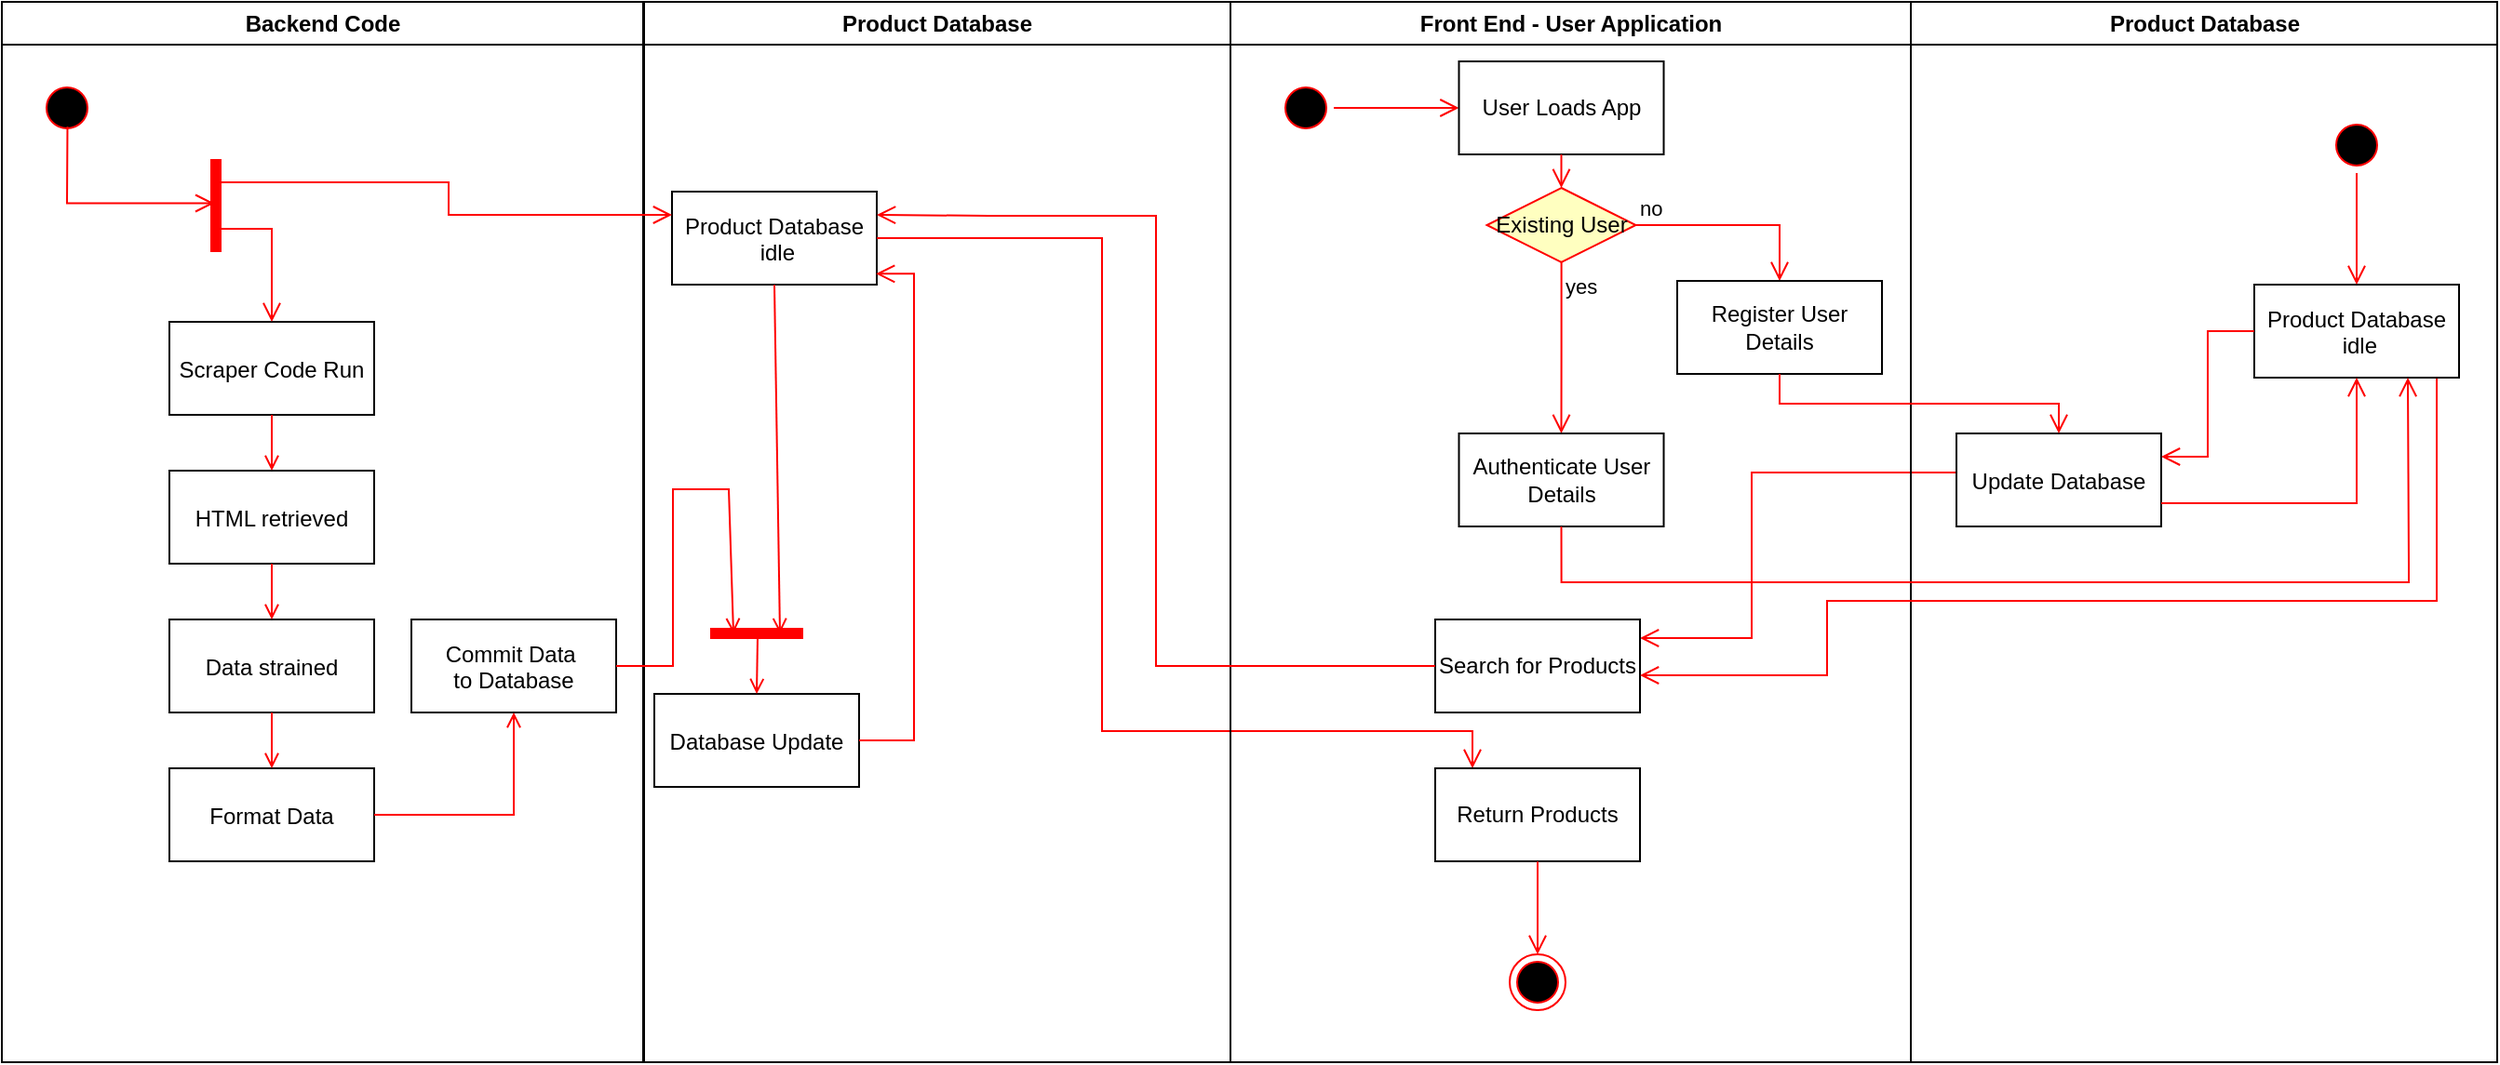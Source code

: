 <mxfile version="24.2.1" type="github">
  <diagram name="Page-1" id="e7e014a7-5840-1c2e-5031-d8a46d1fe8dd">
    <mxGraphModel dx="1517" dy="1009" grid="1" gridSize="10" guides="1" tooltips="1" connect="1" arrows="1" fold="1" page="1" pageScale="1" pageWidth="1169" pageHeight="826" background="none" math="0" shadow="0">
      <root>
        <mxCell id="0" />
        <mxCell id="1" parent="0" />
        <mxCell id="2" value="Backend Code" style="swimlane;whiteSpace=wrap" parent="1" vertex="1">
          <mxGeometry x="100" y="128" width="344.5" height="570" as="geometry" />
        </mxCell>
        <mxCell id="5" value="" style="ellipse;shape=startState;fillColor=#000000;strokeColor=#ff0000;" parent="2" vertex="1">
          <mxGeometry x="20" y="42" width="30" height="30" as="geometry" />
        </mxCell>
        <mxCell id="6" value="" style="edgeStyle=elbowEdgeStyle;elbow=horizontal;verticalAlign=bottom;endArrow=open;endSize=8;strokeColor=#FF0000;endFill=1;rounded=0;entryX=0.475;entryY=0.559;entryDx=0;entryDy=0;exitX=0.508;exitY=0.838;exitDx=0;exitDy=0;entryPerimeter=0;exitPerimeter=0;" parent="2" source="5" target="GlpMm1AC5LMR_M8RA__O-44" edge="1">
          <mxGeometry x="100" y="40" as="geometry">
            <mxPoint x="275" y="152" as="targetPoint" />
            <mxPoint x="130" y="57" as="sourcePoint" />
            <Array as="points">
              <mxPoint x="35" y="92" />
            </Array>
          </mxGeometry>
        </mxCell>
        <mxCell id="8" value="Scraper Code Run" style="" parent="2" vertex="1">
          <mxGeometry x="90" y="172" width="110" height="50" as="geometry" />
        </mxCell>
        <mxCell id="10" value="HTML retrieved" style="" parent="2" vertex="1">
          <mxGeometry x="90" y="252" width="110" height="50" as="geometry" />
        </mxCell>
        <mxCell id="GlpMm1AC5LMR_M8RA__O-44" value="" style="shape=line;strokeWidth=6;strokeColor=#ff0000;rotation=90" vertex="1" parent="2">
          <mxGeometry x="90" y="102" width="50" height="15" as="geometry" />
        </mxCell>
        <mxCell id="GlpMm1AC5LMR_M8RA__O-48" value="" style="edgeStyle=elbowEdgeStyle;elbow=horizontal;verticalAlign=bottom;endArrow=open;endSize=8;strokeColor=#FF0000;endFill=1;rounded=0;entryX=0.5;entryY=0;entryDx=0;entryDy=0;exitX=0.75;exitY=0.5;exitDx=0;exitDy=0;exitPerimeter=0;" edge="1" parent="2" source="GlpMm1AC5LMR_M8RA__O-44" target="8">
          <mxGeometry x="10" y="-60" as="geometry">
            <mxPoint x="90" y="168" as="targetPoint" />
            <mxPoint x="120" y="110" as="sourcePoint" />
            <Array as="points">
              <mxPoint x="145" y="142" />
            </Array>
          </mxGeometry>
        </mxCell>
        <mxCell id="GlpMm1AC5LMR_M8RA__O-49" value="Data strained" style="" vertex="1" parent="2">
          <mxGeometry x="90" y="332" width="110" height="50" as="geometry" />
        </mxCell>
        <mxCell id="GlpMm1AC5LMR_M8RA__O-51" value="Format Data" style="" vertex="1" parent="2">
          <mxGeometry x="90" y="412" width="110" height="50" as="geometry" />
        </mxCell>
        <mxCell id="GlpMm1AC5LMR_M8RA__O-52" value="Commit Data &#xa;to Database" style="" vertex="1" parent="2">
          <mxGeometry x="220" y="332" width="110" height="50" as="geometry" />
        </mxCell>
        <mxCell id="GlpMm1AC5LMR_M8RA__O-54" value="" style="endArrow=open;strokeColor=#FF0000;endFill=1;rounded=0;exitX=0.5;exitY=1;exitDx=0;exitDy=0;entryX=0.5;entryY=0;entryDx=0;entryDy=0;" edge="1" parent="2" source="10" target="GlpMm1AC5LMR_M8RA__O-49">
          <mxGeometry relative="1" as="geometry">
            <mxPoint x="160" y="302" as="sourcePoint" />
            <mxPoint x="160" y="332" as="targetPoint" />
            <Array as="points" />
          </mxGeometry>
        </mxCell>
        <mxCell id="11" value="" style="endArrow=open;strokeColor=#FF0000;endFill=1;rounded=0;exitX=0.5;exitY=1;exitDx=0;exitDy=0;entryX=0.5;entryY=0;entryDx=0;entryDy=0;" parent="2" source="8" target="10" edge="1">
          <mxGeometry relative="1" as="geometry">
            <mxPoint x="64" y="212" as="targetPoint" />
            <Array as="points" />
          </mxGeometry>
        </mxCell>
        <mxCell id="GlpMm1AC5LMR_M8RA__O-56" value="" style="endArrow=open;strokeColor=#FF0000;endFill=1;rounded=0;exitX=0.5;exitY=1;exitDx=0;exitDy=0;entryX=0.5;entryY=0;entryDx=0;entryDy=0;" edge="1" parent="2" source="GlpMm1AC5LMR_M8RA__O-49" target="GlpMm1AC5LMR_M8RA__O-51">
          <mxGeometry relative="1" as="geometry">
            <mxPoint x="110" y="212" as="sourcePoint" />
            <mxPoint x="80" y="242" as="targetPoint" />
            <Array as="points" />
          </mxGeometry>
        </mxCell>
        <mxCell id="GlpMm1AC5LMR_M8RA__O-57" value="" style="endArrow=open;strokeColor=#FF0000;endFill=1;rounded=0;exitX=1;exitY=0.5;exitDx=0;exitDy=0;entryX=0.5;entryY=1;entryDx=0;entryDy=0;" edge="1" parent="2" source="GlpMm1AC5LMR_M8RA__O-51" target="GlpMm1AC5LMR_M8RA__O-52">
          <mxGeometry relative="1" as="geometry">
            <mxPoint x="190" y="362" as="sourcePoint" />
            <mxPoint x="160" y="392" as="targetPoint" />
            <Array as="points">
              <mxPoint x="275" y="437" />
            </Array>
          </mxGeometry>
        </mxCell>
        <mxCell id="3" value="Product Database" style="swimlane;whiteSpace=wrap" parent="1" vertex="1">
          <mxGeometry x="445" y="128" width="315" height="570" as="geometry" />
        </mxCell>
        <mxCell id="7" value="Product Database&#xa; idle" style="" parent="3" vertex="1">
          <mxGeometry x="15" y="102" width="110" height="50" as="geometry" />
        </mxCell>
        <mxCell id="GlpMm1AC5LMR_M8RA__O-59" value="" style="shape=line;strokeWidth=6;strokeColor=#ff0000;rotation=0;" vertex="1" parent="3">
          <mxGeometry x="35.5" y="332" width="50" height="15" as="geometry" />
        </mxCell>
        <mxCell id="GlpMm1AC5LMR_M8RA__O-60" value="" style="endArrow=open;strokeColor=#FF0000;endFill=1;rounded=0;exitX=0.5;exitY=1;exitDx=0;exitDy=0;entryX=0.75;entryY=0.5;entryDx=0;entryDy=0;entryPerimeter=0;" edge="1" parent="3" source="7" target="GlpMm1AC5LMR_M8RA__O-59">
          <mxGeometry relative="1" as="geometry">
            <mxPoint x="-189.5" y="232" as="sourcePoint" />
            <mxPoint x="130.5" y="302" as="targetPoint" />
            <Array as="points" />
          </mxGeometry>
        </mxCell>
        <mxCell id="GlpMm1AC5LMR_M8RA__O-61" value="Database Update" style="" vertex="1" parent="3">
          <mxGeometry x="5.5" y="372" width="110" height="50" as="geometry" />
        </mxCell>
        <mxCell id="GlpMm1AC5LMR_M8RA__O-62" value="" style="endArrow=open;strokeColor=#FF0000;endFill=1;rounded=0;entryX=0.5;entryY=0;entryDx=0;entryDy=0;exitX=0.51;exitY=0.589;exitDx=0;exitDy=0;exitPerimeter=0;" edge="1" parent="3" source="GlpMm1AC5LMR_M8RA__O-59" target="GlpMm1AC5LMR_M8RA__O-61">
          <mxGeometry relative="1" as="geometry">
            <mxPoint x="65.5" y="352" as="sourcePoint" />
            <mxPoint x="120.16" y="252" as="targetPoint" />
            <Array as="points" />
          </mxGeometry>
        </mxCell>
        <mxCell id="GlpMm1AC5LMR_M8RA__O-63" value="" style="edgeStyle=elbowEdgeStyle;elbow=horizontal;verticalAlign=bottom;endArrow=open;endSize=8;strokeColor=#FF0000;endFill=1;rounded=0;entryX=0.996;entryY=0.883;entryDx=0;entryDy=0;exitX=1;exitY=0.5;exitDx=0;exitDy=0;entryPerimeter=0;" edge="1" parent="3" source="GlpMm1AC5LMR_M8RA__O-61" target="7">
          <mxGeometry x="-434.5" y="-188" as="geometry">
            <mxPoint x="158" y="382" as="targetPoint" />
            <mxPoint x="123" y="312.0" as="sourcePoint" />
            <Array as="points">
              <mxPoint x="145" y="272" />
            </Array>
          </mxGeometry>
        </mxCell>
        <mxCell id="GlpMm1AC5LMR_M8RA__O-58" value="" style="endArrow=open;strokeColor=#FF0000;endFill=1;rounded=0;exitX=1;exitY=0.5;exitDx=0;exitDy=0;entryX=0.25;entryY=0.5;entryDx=0;entryDy=0;entryPerimeter=0;" edge="1" parent="3" source="GlpMm1AC5LMR_M8RA__O-52" target="GlpMm1AC5LMR_M8RA__O-59">
          <mxGeometry relative="1" as="geometry">
            <mxPoint x="310.5" y="255" as="sourcePoint" />
            <mxPoint x="105.5" y="182" as="targetPoint" />
            <Array as="points">
              <mxPoint x="15.5" y="357" />
              <mxPoint x="15.5" y="262" />
              <mxPoint x="45.5" y="262" />
            </Array>
          </mxGeometry>
        </mxCell>
        <mxCell id="GlpMm1AC5LMR_M8RA__O-121" value="" style="edgeStyle=orthogonalEdgeStyle;html=1;verticalAlign=bottom;endArrow=open;endSize=8;strokeColor=#ff0000;rounded=0;exitX=1;exitY=0.5;exitDx=0;exitDy=0;" edge="1" parent="3" source="7">
          <mxGeometry relative="1" as="geometry">
            <mxPoint x="445" y="412" as="targetPoint" />
            <mxPoint x="165" y="142" as="sourcePoint" />
            <Array as="points">
              <mxPoint x="246" y="127" />
              <mxPoint x="246" y="392" />
            </Array>
          </mxGeometry>
        </mxCell>
        <mxCell id="4" value="Front End - User Application" style="swimlane;whiteSpace=wrap" parent="1" vertex="1">
          <mxGeometry x="760" y="128" width="365.5" height="570" as="geometry" />
        </mxCell>
        <mxCell id="GlpMm1AC5LMR_M8RA__O-67" value="" style="ellipse;html=1;shape=startState;fillColor=#000000;strokeColor=#ff0000;" vertex="1" parent="4">
          <mxGeometry x="25.5" y="42" width="30" height="30" as="geometry" />
        </mxCell>
        <mxCell id="GlpMm1AC5LMR_M8RA__O-68" value="" style="edgeStyle=orthogonalEdgeStyle;html=1;verticalAlign=bottom;endArrow=open;endSize=8;strokeColor=#ff0000;rounded=0;entryX=0;entryY=0.5;entryDx=0;entryDy=0;" edge="1" source="GlpMm1AC5LMR_M8RA__O-67" parent="4" target="GlpMm1AC5LMR_M8RA__O-76">
          <mxGeometry relative="1" as="geometry">
            <mxPoint x="105.5" y="57" as="targetPoint" />
          </mxGeometry>
        </mxCell>
        <mxCell id="GlpMm1AC5LMR_M8RA__O-76" value="User Loads App" style="html=1;whiteSpace=wrap;" vertex="1" parent="4">
          <mxGeometry x="122.75" y="32" width="110" height="50" as="geometry" />
        </mxCell>
        <mxCell id="GlpMm1AC5LMR_M8RA__O-77" value="" style="edgeStyle=orthogonalEdgeStyle;html=1;verticalAlign=bottom;endArrow=open;endSize=8;strokeColor=#ff0000;rounded=0;exitX=0.5;exitY=1;exitDx=0;exitDy=0;entryX=0.5;entryY=0;entryDx=0;entryDy=0;" edge="1" parent="4" source="GlpMm1AC5LMR_M8RA__O-76" target="GlpMm1AC5LMR_M8RA__O-100">
          <mxGeometry relative="1" as="geometry">
            <mxPoint x="262.75" y="104" as="targetPoint" />
            <mxPoint x="30.5" y="67" as="sourcePoint" />
          </mxGeometry>
        </mxCell>
        <mxCell id="GlpMm1AC5LMR_M8RA__O-100" value="Existing User" style="rhombus;whiteSpace=wrap;html=1;fontColor=#000000;fillColor=#ffffc0;strokeColor=#ff0000;" vertex="1" parent="4">
          <mxGeometry x="137.75" y="100" width="80" height="40" as="geometry" />
        </mxCell>
        <mxCell id="GlpMm1AC5LMR_M8RA__O-101" value="no" style="edgeStyle=orthogonalEdgeStyle;html=1;align=left;verticalAlign=bottom;endArrow=open;endSize=8;strokeColor=#ff0000;rounded=0;entryX=0.5;entryY=0;entryDx=0;entryDy=0;" edge="1" source="GlpMm1AC5LMR_M8RA__O-100" parent="4" target="GlpMm1AC5LMR_M8RA__O-103">
          <mxGeometry x="-1" relative="1" as="geometry">
            <mxPoint x="317.75" y="152" as="targetPoint" />
          </mxGeometry>
        </mxCell>
        <mxCell id="GlpMm1AC5LMR_M8RA__O-102" value="yes" style="edgeStyle=orthogonalEdgeStyle;html=1;align=left;verticalAlign=top;endArrow=open;endSize=8;strokeColor=#ff0000;rounded=0;" edge="1" source="GlpMm1AC5LMR_M8RA__O-100" parent="4">
          <mxGeometry x="-1" relative="1" as="geometry">
            <mxPoint x="177.75" y="232" as="targetPoint" />
          </mxGeometry>
        </mxCell>
        <mxCell id="GlpMm1AC5LMR_M8RA__O-103" value="Register User Details" style="html=1;whiteSpace=wrap;" vertex="1" parent="4">
          <mxGeometry x="240" y="150" width="110" height="50" as="geometry" />
        </mxCell>
        <mxCell id="GlpMm1AC5LMR_M8RA__O-113" value="Authenticate User Details" style="html=1;whiteSpace=wrap;" vertex="1" parent="4">
          <mxGeometry x="122.75" y="232" width="110" height="50" as="geometry" />
        </mxCell>
        <mxCell id="GlpMm1AC5LMR_M8RA__O-116" value="" style="edgeStyle=orthogonalEdgeStyle;html=1;verticalAlign=bottom;endArrow=open;endSize=8;strokeColor=#ff0000;rounded=0;exitX=0;exitY=0.5;exitDx=0;exitDy=0;" edge="1" parent="4">
          <mxGeometry relative="1" as="geometry">
            <mxPoint x="220" y="342" as="targetPoint" />
            <mxPoint x="400" y="252" as="sourcePoint" />
            <Array as="points">
              <mxPoint x="400" y="253" />
              <mxPoint x="280" y="253" />
            </Array>
          </mxGeometry>
        </mxCell>
        <mxCell id="GlpMm1AC5LMR_M8RA__O-118" value="Search for Products" style="html=1;whiteSpace=wrap;" vertex="1" parent="4">
          <mxGeometry x="110" y="332" width="110" height="50" as="geometry" />
        </mxCell>
        <mxCell id="GlpMm1AC5LMR_M8RA__O-122" value="Return Products" style="html=1;whiteSpace=wrap;" vertex="1" parent="4">
          <mxGeometry x="110" y="412" width="110" height="50" as="geometry" />
        </mxCell>
        <mxCell id="GlpMm1AC5LMR_M8RA__O-123" value="" style="ellipse;html=1;shape=endState;fillColor=#000000;strokeColor=#ff0000;" vertex="1" parent="4">
          <mxGeometry x="150" y="512" width="30" height="30" as="geometry" />
        </mxCell>
        <mxCell id="GlpMm1AC5LMR_M8RA__O-124" value="" style="edgeStyle=orthogonalEdgeStyle;html=1;verticalAlign=bottom;endArrow=open;endSize=8;strokeColor=#ff0000;rounded=0;entryX=0.5;entryY=0;entryDx=0;entryDy=0;exitX=0.5;exitY=1;exitDx=0;exitDy=0;" edge="1" parent="4" source="GlpMm1AC5LMR_M8RA__O-122" target="GlpMm1AC5LMR_M8RA__O-123">
          <mxGeometry relative="1" as="geometry">
            <mxPoint x="232.75" y="492" as="targetPoint" />
            <mxPoint x="165.75" y="492" as="sourcePoint" />
          </mxGeometry>
        </mxCell>
        <mxCell id="GlpMm1AC5LMR_M8RA__O-47" value="" style="edgeStyle=elbowEdgeStyle;elbow=horizontal;verticalAlign=bottom;endArrow=open;endSize=8;strokeColor=#FF0000;endFill=1;rounded=0;entryX=0;entryY=0.25;entryDx=0;entryDy=0;exitX=0.25;exitY=0.5;exitDx=0;exitDy=0;exitPerimeter=0;" edge="1" parent="1" source="GlpMm1AC5LMR_M8RA__O-44" target="7">
          <mxGeometry x="110" y="68" as="geometry">
            <mxPoint x="319" y="309" as="targetPoint" />
            <mxPoint x="240" y="268" as="sourcePoint" />
            <Array as="points">
              <mxPoint x="340" y="270" />
            </Array>
          </mxGeometry>
        </mxCell>
        <mxCell id="GlpMm1AC5LMR_M8RA__O-92" value="Product Database" style="swimlane;whiteSpace=wrap" vertex="1" parent="1">
          <mxGeometry x="1125.5" y="128" width="315" height="570" as="geometry" />
        </mxCell>
        <mxCell id="GlpMm1AC5LMR_M8RA__O-93" value="Product Database&#xa; idle" style="" vertex="1" parent="GlpMm1AC5LMR_M8RA__O-92">
          <mxGeometry x="184.5" y="152" width="110" height="50" as="geometry" />
        </mxCell>
        <mxCell id="GlpMm1AC5LMR_M8RA__O-104" value="Update Database" style="" vertex="1" parent="GlpMm1AC5LMR_M8RA__O-92">
          <mxGeometry x="24.5" y="232" width="110" height="50" as="geometry" />
        </mxCell>
        <mxCell id="GlpMm1AC5LMR_M8RA__O-106" value="" style="edgeStyle=orthogonalEdgeStyle;html=1;verticalAlign=bottom;endArrow=open;endSize=8;strokeColor=#ff0000;rounded=0;exitX=0;exitY=0.5;exitDx=0;exitDy=0;entryX=1;entryY=0.25;entryDx=0;entryDy=0;" edge="1" parent="GlpMm1AC5LMR_M8RA__O-92" source="GlpMm1AC5LMR_M8RA__O-93" target="GlpMm1AC5LMR_M8RA__O-104">
          <mxGeometry relative="1" as="geometry">
            <mxPoint x="194.5" y="167" as="targetPoint" />
            <mxPoint x="144.5" y="166.58" as="sourcePoint" />
          </mxGeometry>
        </mxCell>
        <mxCell id="GlpMm1AC5LMR_M8RA__O-109" value="" style="ellipse;html=1;shape=startState;fillColor=#000000;strokeColor=#ff0000;" vertex="1" parent="GlpMm1AC5LMR_M8RA__O-92">
          <mxGeometry x="224.5" y="62" width="30" height="30" as="geometry" />
        </mxCell>
        <mxCell id="GlpMm1AC5LMR_M8RA__O-110" value="" style="edgeStyle=orthogonalEdgeStyle;html=1;verticalAlign=bottom;endArrow=open;endSize=8;strokeColor=#ff0000;rounded=0;" edge="1" source="GlpMm1AC5LMR_M8RA__O-109" parent="GlpMm1AC5LMR_M8RA__O-92">
          <mxGeometry relative="1" as="geometry">
            <mxPoint x="239.5" y="152" as="targetPoint" />
          </mxGeometry>
        </mxCell>
        <mxCell id="GlpMm1AC5LMR_M8RA__O-111" value="" style="edgeStyle=orthogonalEdgeStyle;html=1;verticalAlign=bottom;endArrow=open;endSize=8;strokeColor=#ff0000;rounded=0;exitX=1;exitY=0.75;exitDx=0;exitDy=0;entryX=0.5;entryY=1;entryDx=0;entryDy=0;" edge="1" parent="GlpMm1AC5LMR_M8RA__O-92" source="GlpMm1AC5LMR_M8RA__O-104" target="GlpMm1AC5LMR_M8RA__O-93">
          <mxGeometry relative="1" as="geometry">
            <mxPoint x="184.5" y="299" as="targetPoint" />
            <mxPoint x="234.5" y="232" as="sourcePoint" />
          </mxGeometry>
        </mxCell>
        <mxCell id="GlpMm1AC5LMR_M8RA__O-117" value="" style="edgeStyle=orthogonalEdgeStyle;html=1;verticalAlign=bottom;endArrow=open;endSize=8;strokeColor=#ff0000;rounded=0;exitX=0.891;exitY=1.01;exitDx=0;exitDy=0;exitPerimeter=0;" edge="1" parent="GlpMm1AC5LMR_M8RA__O-92" source="GlpMm1AC5LMR_M8RA__O-93">
          <mxGeometry relative="1" as="geometry">
            <mxPoint x="-145.5" y="362" as="targetPoint" />
            <mxPoint x="304.5" y="322" as="sourcePoint" />
            <Array as="points">
              <mxPoint x="283" y="322" />
              <mxPoint x="-45" y="322" />
              <mxPoint x="-45" y="362" />
            </Array>
          </mxGeometry>
        </mxCell>
        <mxCell id="GlpMm1AC5LMR_M8RA__O-112" value="" style="edgeStyle=orthogonalEdgeStyle;html=1;verticalAlign=bottom;endArrow=open;endSize=8;strokeColor=#ff0000;rounded=0;exitX=0.5;exitY=1;exitDx=0;exitDy=0;entryX=0.5;entryY=0;entryDx=0;entryDy=0;" edge="1" parent="1" source="GlpMm1AC5LMR_M8RA__O-103" target="GlpMm1AC5LMR_M8RA__O-104">
          <mxGeometry relative="1" as="geometry">
            <mxPoint x="1030" y="413" as="targetPoint" />
            <mxPoint x="1080" y="346" as="sourcePoint" />
          </mxGeometry>
        </mxCell>
        <mxCell id="GlpMm1AC5LMR_M8RA__O-115" value="" style="edgeStyle=orthogonalEdgeStyle;html=1;verticalAlign=bottom;endArrow=open;endSize=8;strokeColor=#ff0000;rounded=0;exitX=0.5;exitY=1;exitDx=0;exitDy=0;entryX=0.75;entryY=1;entryDx=0;entryDy=0;" edge="1" parent="1" source="GlpMm1AC5LMR_M8RA__O-113" target="GlpMm1AC5LMR_M8RA__O-93">
          <mxGeometry relative="1" as="geometry">
            <mxPoint x="1400" y="450" as="targetPoint" />
            <mxPoint x="962.75" y="440" as="sourcePoint" />
            <Array as="points">
              <mxPoint x="938" y="440" />
              <mxPoint x="1393" y="440" />
              <mxPoint x="1393" y="430" />
            </Array>
          </mxGeometry>
        </mxCell>
        <mxCell id="GlpMm1AC5LMR_M8RA__O-120" value="" style="edgeStyle=orthogonalEdgeStyle;html=1;verticalAlign=bottom;endArrow=open;endSize=8;strokeColor=#ff0000;rounded=0;exitX=0;exitY=0.5;exitDx=0;exitDy=0;entryX=1;entryY=0.25;entryDx=0;entryDy=0;" edge="1" parent="1" source="GlpMm1AC5LMR_M8RA__O-118" target="7">
          <mxGeometry relative="1" as="geometry">
            <mxPoint x="630" y="260" as="targetPoint" />
            <mxPoint x="826" y="195" as="sourcePoint" />
            <Array as="points">
              <mxPoint x="720" y="485" />
              <mxPoint x="720" y="243" />
              <mxPoint x="630" y="243" />
            </Array>
          </mxGeometry>
        </mxCell>
      </root>
    </mxGraphModel>
  </diagram>
</mxfile>

